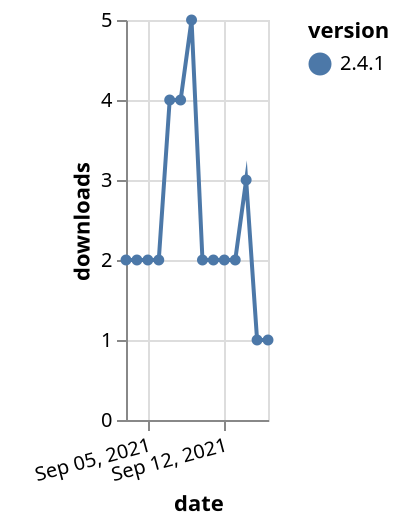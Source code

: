 {"$schema": "https://vega.github.io/schema/vega-lite/v5.json", "description": "A simple bar chart with embedded data.", "data": {"values": [{"date": "2021-09-03", "total": 2469, "delta": 2, "version": "2.4.1"}, {"date": "2021-09-04", "total": 2471, "delta": 2, "version": "2.4.1"}, {"date": "2021-09-05", "total": 2473, "delta": 2, "version": "2.4.1"}, {"date": "2021-09-06", "total": 2475, "delta": 2, "version": "2.4.1"}, {"date": "2021-09-07", "total": 2479, "delta": 4, "version": "2.4.1"}, {"date": "2021-09-08", "total": 2483, "delta": 4, "version": "2.4.1"}, {"date": "2021-09-09", "total": 2488, "delta": 5, "version": "2.4.1"}, {"date": "2021-09-10", "total": 2490, "delta": 2, "version": "2.4.1"}, {"date": "2021-09-11", "total": 2492, "delta": 2, "version": "2.4.1"}, {"date": "2021-09-12", "total": 2494, "delta": 2, "version": "2.4.1"}, {"date": "2021-09-13", "total": 2496, "delta": 2, "version": "2.4.1"}, {"date": "2021-09-14", "total": 2499, "delta": 3, "version": "2.4.1"}, {"date": "2021-09-15", "total": 2500, "delta": 1, "version": "2.4.1"}, {"date": "2021-09-16", "total": 2501, "delta": 1, "version": "2.4.1"}]}, "width": "container", "mark": {"type": "line", "point": {"filled": true}}, "encoding": {"x": {"field": "date", "type": "temporal", "timeUnit": "yearmonthdate", "title": "date", "axis": {"labelAngle": -15}}, "y": {"field": "delta", "type": "quantitative", "title": "downloads"}, "color": {"field": "version", "type": "nominal"}, "tooltip": {"field": "delta"}}}